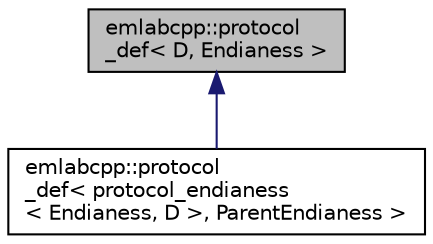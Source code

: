 digraph "emlabcpp::protocol_def&lt; D, Endianess &gt;"
{
 // LATEX_PDF_SIZE
  edge [fontname="Helvetica",fontsize="10",labelfontname="Helvetica",labelfontsize="10"];
  node [fontname="Helvetica",fontsize="10",shape=record];
  Node1 [label="emlabcpp::protocol\l_def\< D, Endianess \>",height=0.2,width=0.4,color="black", fillcolor="grey75", style="filled", fontcolor="black",tooltip=" "];
  Node1 -> Node2 [dir="back",color="midnightblue",fontsize="10",style="solid",fontname="Helvetica"];
  Node2 [label="emlabcpp::protocol\l_def\< protocol_endianess\l\< Endianess, D \>, ParentEndianess \>",height=0.2,width=0.4,color="black", fillcolor="white", style="filled",URL="$structemlabcpp_1_1protocol__def_3_01protocol__endianess_3_01Endianess_00_01D_01_4_00_01ParentEndianess_01_4.html",tooltip=" "];
}
